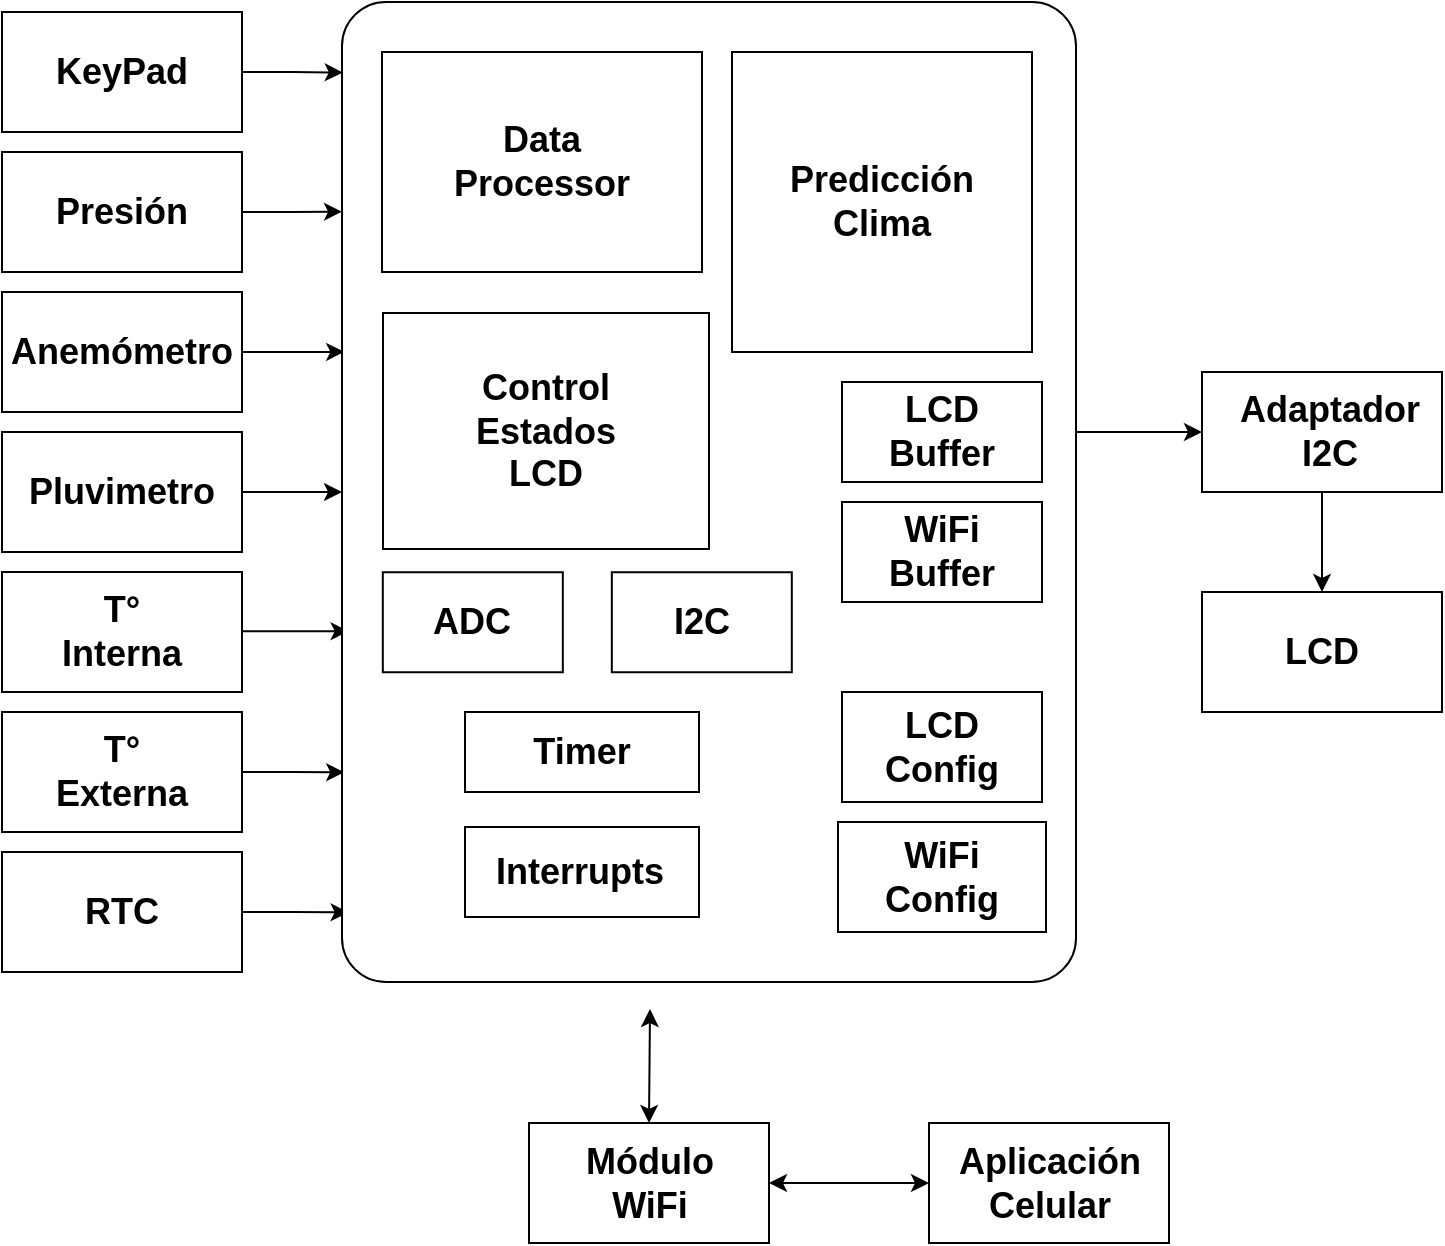 <mxfile version="10.7.7" type="device"><diagram id="cuzjT579Huuv97YGb2_R" name="Page-1"><mxGraphModel dx="2220" dy="838" grid="1" gridSize="10" guides="1" tooltips="1" connect="1" arrows="1" fold="1" page="1" pageScale="1" pageWidth="1169" pageHeight="1654" math="1" shadow="0"><root><mxCell id="0"/><mxCell id="1" parent="0"/><mxCell id="Eb2Zi3o5sy26ulf_DL2P-5" value="" style="rounded=0;whiteSpace=wrap;html=1;" vertex="1" parent="1"><mxGeometry x="503.5" y="815.5" width="120" height="60" as="geometry"/></mxCell><mxCell id="Eb2Zi3o5sy26ulf_DL2P-6" value="&lt;font size=&quot;1&quot;&gt;&lt;b style=&quot;font-size: 18px&quot;&gt;Módulo WiFi&lt;/b&gt;&lt;/font&gt;" style="text;html=1;strokeColor=none;fillColor=none;align=center;verticalAlign=middle;whiteSpace=wrap;rounded=0;" vertex="1" parent="1"><mxGeometry x="543.5" y="835.5" width="40" height="20" as="geometry"/></mxCell><mxCell id="Eb2Zi3o5sy26ulf_DL2P-30" style="edgeStyle=orthogonalEdgeStyle;rounded=0;orthogonalLoop=1;jettySize=auto;html=1;entryX=0.5;entryY=0;entryDx=0;entryDy=0;" edge="1" parent="1" source="Eb2Zi3o5sy26ulf_DL2P-9" target="Eb2Zi3o5sy26ulf_DL2P-11"><mxGeometry relative="1" as="geometry"/></mxCell><mxCell id="Eb2Zi3o5sy26ulf_DL2P-9" value="" style="rounded=0;whiteSpace=wrap;html=1;" vertex="1" parent="1"><mxGeometry x="840" y="440" width="120" height="60" as="geometry"/></mxCell><mxCell id="Eb2Zi3o5sy26ulf_DL2P-10" value="&lt;span style=&quot;font-size: 18px&quot;&gt;&lt;b&gt;Adaptador I2C&lt;/b&gt;&lt;/span&gt;" style="text;html=1;strokeColor=none;fillColor=none;align=center;verticalAlign=middle;whiteSpace=wrap;rounded=0;" vertex="1" parent="1"><mxGeometry x="883.5" y="457.5" width="40" height="25" as="geometry"/></mxCell><mxCell id="Eb2Zi3o5sy26ulf_DL2P-11" value="" style="rounded=0;whiteSpace=wrap;html=1;" vertex="1" parent="1"><mxGeometry x="840" y="550" width="120" height="60" as="geometry"/></mxCell><mxCell id="Eb2Zi3o5sy26ulf_DL2P-12" value="&lt;font size=&quot;1&quot;&gt;&lt;b style=&quot;font-size: 18px&quot;&gt;LCD&lt;/b&gt;&lt;/font&gt;" style="text;html=1;strokeColor=none;fillColor=none;align=center;verticalAlign=middle;whiteSpace=wrap;rounded=0;" vertex="1" parent="1"><mxGeometry x="880" y="570" width="40" height="20" as="geometry"/></mxCell><mxCell id="Eb2Zi3o5sy26ulf_DL2P-39" style="edgeStyle=orthogonalEdgeStyle;rounded=0;orthogonalLoop=1;jettySize=auto;html=1;entryX=0.009;entryY=0.929;entryDx=0;entryDy=0;entryPerimeter=0;" edge="1" parent="1" source="Eb2Zi3o5sy26ulf_DL2P-13" target="Eb2Zi3o5sy26ulf_DL2P-29"><mxGeometry relative="1" as="geometry"/></mxCell><mxCell id="Eb2Zi3o5sy26ulf_DL2P-13" value="" style="rounded=0;whiteSpace=wrap;html=1;" vertex="1" parent="1"><mxGeometry x="240" y="680" width="120" height="60" as="geometry"/></mxCell><mxCell id="Eb2Zi3o5sy26ulf_DL2P-14" value="&lt;font size=&quot;1&quot;&gt;&lt;b style=&quot;font-size: 18px&quot;&gt;RTC&lt;/b&gt;&lt;/font&gt;" style="text;html=1;strokeColor=none;fillColor=none;align=center;verticalAlign=middle;whiteSpace=wrap;rounded=0;" vertex="1" parent="1"><mxGeometry x="280" y="700" width="40" height="20" as="geometry"/></mxCell><mxCell id="Eb2Zi3o5sy26ulf_DL2P-49" style="edgeStyle=orthogonalEdgeStyle;rounded=0;orthogonalLoop=1;jettySize=auto;html=1;entryX=0.001;entryY=0.072;entryDx=0;entryDy=0;entryPerimeter=0;" edge="1" parent="1" source="Eb2Zi3o5sy26ulf_DL2P-15" target="Eb2Zi3o5sy26ulf_DL2P-29"><mxGeometry relative="1" as="geometry"/></mxCell><mxCell id="Eb2Zi3o5sy26ulf_DL2P-15" value="" style="rounded=0;whiteSpace=wrap;html=1;" vertex="1" parent="1"><mxGeometry x="240" y="260" width="120" height="60" as="geometry"/></mxCell><mxCell id="Eb2Zi3o5sy26ulf_DL2P-16" value="&lt;font size=&quot;1&quot;&gt;&lt;b style=&quot;font-size: 18px&quot;&gt;KeyPad&lt;/b&gt;&lt;/font&gt;" style="text;html=1;strokeColor=none;fillColor=none;align=center;verticalAlign=middle;whiteSpace=wrap;rounded=0;" vertex="1" parent="1"><mxGeometry x="280" y="280" width="40" height="20" as="geometry"/></mxCell><mxCell id="Eb2Zi3o5sy26ulf_DL2P-48" style="edgeStyle=orthogonalEdgeStyle;rounded=0;orthogonalLoop=1;jettySize=auto;html=1;entryX=0;entryY=0.214;entryDx=0;entryDy=0;entryPerimeter=0;" edge="1" parent="1" source="Eb2Zi3o5sy26ulf_DL2P-17" target="Eb2Zi3o5sy26ulf_DL2P-29"><mxGeometry relative="1" as="geometry"/></mxCell><mxCell id="Eb2Zi3o5sy26ulf_DL2P-17" value="" style="rounded=0;whiteSpace=wrap;html=1;" vertex="1" parent="1"><mxGeometry x="240" y="330" width="120" height="60" as="geometry"/></mxCell><mxCell id="Eb2Zi3o5sy26ulf_DL2P-18" value="&lt;font size=&quot;1&quot;&gt;&lt;b style=&quot;font-size: 18px&quot;&gt;Presión&lt;/b&gt;&lt;/font&gt;" style="text;html=1;strokeColor=none;fillColor=none;align=center;verticalAlign=middle;whiteSpace=wrap;rounded=0;" vertex="1" parent="1"><mxGeometry x="280" y="350" width="40" height="20" as="geometry"/></mxCell><mxCell id="Eb2Zi3o5sy26ulf_DL2P-40" style="edgeStyle=orthogonalEdgeStyle;rounded=0;orthogonalLoop=1;jettySize=auto;html=1;entryX=0.003;entryY=0.786;entryDx=0;entryDy=0;entryPerimeter=0;" edge="1" parent="1" source="Eb2Zi3o5sy26ulf_DL2P-19" target="Eb2Zi3o5sy26ulf_DL2P-29"><mxGeometry relative="1" as="geometry"/></mxCell><mxCell id="Eb2Zi3o5sy26ulf_DL2P-19" value="" style="rounded=0;whiteSpace=wrap;html=1;" vertex="1" parent="1"><mxGeometry x="240" y="610" width="120" height="60" as="geometry"/></mxCell><mxCell id="Eb2Zi3o5sy26ulf_DL2P-20" value="&lt;font size=&quot;1&quot;&gt;&lt;b style=&quot;font-size: 18px&quot;&gt;T° Externa&lt;/b&gt;&lt;/font&gt;" style="text;html=1;strokeColor=none;fillColor=none;align=center;verticalAlign=middle;whiteSpace=wrap;rounded=0;" vertex="1" parent="1"><mxGeometry x="280" y="630" width="40" height="20" as="geometry"/></mxCell><mxCell id="Eb2Zi3o5sy26ulf_DL2P-42" style="edgeStyle=orthogonalEdgeStyle;rounded=0;orthogonalLoop=1;jettySize=auto;html=1;entryX=0;entryY=0.5;entryDx=0;entryDy=0;" edge="1" parent="1" source="Eb2Zi3o5sy26ulf_DL2P-21" target="Eb2Zi3o5sy26ulf_DL2P-29"><mxGeometry relative="1" as="geometry"/></mxCell><mxCell id="Eb2Zi3o5sy26ulf_DL2P-21" value="" style="rounded=0;whiteSpace=wrap;html=1;" vertex="1" parent="1"><mxGeometry x="240" y="470" width="120" height="60" as="geometry"/></mxCell><mxCell id="Eb2Zi3o5sy26ulf_DL2P-22" value="&lt;font size=&quot;1&quot;&gt;&lt;b style=&quot;font-size: 18px&quot;&gt;Pluvimetro&lt;/b&gt;&lt;/font&gt;" style="text;html=1;strokeColor=none;fillColor=none;align=center;verticalAlign=middle;whiteSpace=wrap;rounded=0;" vertex="1" parent="1"><mxGeometry x="280" y="490" width="40" height="20" as="geometry"/></mxCell><mxCell id="Eb2Zi3o5sy26ulf_DL2P-46" style="edgeStyle=orthogonalEdgeStyle;rounded=0;orthogonalLoop=1;jettySize=auto;html=1;entryX=0.003;entryY=0.357;entryDx=0;entryDy=0;entryPerimeter=0;" edge="1" parent="1" source="Eb2Zi3o5sy26ulf_DL2P-23" target="Eb2Zi3o5sy26ulf_DL2P-29"><mxGeometry relative="1" as="geometry"/></mxCell><mxCell id="Eb2Zi3o5sy26ulf_DL2P-23" value="" style="rounded=0;whiteSpace=wrap;html=1;" vertex="1" parent="1"><mxGeometry x="240" y="400" width="120" height="60" as="geometry"/></mxCell><mxCell id="Eb2Zi3o5sy26ulf_DL2P-24" value="&lt;font size=&quot;1&quot;&gt;&lt;b style=&quot;font-size: 18px&quot;&gt;Anemómetro&lt;/b&gt;&lt;/font&gt;" style="text;html=1;strokeColor=none;fillColor=none;align=center;verticalAlign=middle;whiteSpace=wrap;rounded=0;" vertex="1" parent="1"><mxGeometry x="280" y="420" width="40" height="20" as="geometry"/></mxCell><mxCell id="Eb2Zi3o5sy26ulf_DL2P-41" style="edgeStyle=orthogonalEdgeStyle;rounded=0;orthogonalLoop=1;jettySize=auto;html=1;entryX=0.009;entryY=0.642;entryDx=0;entryDy=0;entryPerimeter=0;" edge="1" parent="1" source="Eb2Zi3o5sy26ulf_DL2P-25" target="Eb2Zi3o5sy26ulf_DL2P-29"><mxGeometry relative="1" as="geometry"><Array as="points"><mxPoint x="385" y="570"/></Array></mxGeometry></mxCell><mxCell id="Eb2Zi3o5sy26ulf_DL2P-25" value="" style="rounded=0;whiteSpace=wrap;html=1;" vertex="1" parent="1"><mxGeometry x="240" y="540" width="120" height="60" as="geometry"/></mxCell><mxCell id="Eb2Zi3o5sy26ulf_DL2P-26" value="&lt;font size=&quot;1&quot;&gt;&lt;b style=&quot;font-size: 18px&quot;&gt;T° Interna&lt;/b&gt;&lt;/font&gt;" style="text;html=1;strokeColor=none;fillColor=none;align=center;verticalAlign=middle;whiteSpace=wrap;rounded=0;" vertex="1" parent="1"><mxGeometry x="280" y="560" width="40" height="20" as="geometry"/></mxCell><mxCell id="Eb2Zi3o5sy26ulf_DL2P-28" value="" style="endArrow=classic;startArrow=classic;html=1;exitX=0.5;exitY=0;exitDx=0;exitDy=0;" edge="1" parent="1" source="Eb2Zi3o5sy26ulf_DL2P-5"><mxGeometry width="50" height="50" relative="1" as="geometry"><mxPoint x="220" y="948.5" as="sourcePoint"/><mxPoint x="564" y="758.5" as="targetPoint"/></mxGeometry></mxCell><mxCell id="Eb2Zi3o5sy26ulf_DL2P-29" value="" style="rounded=1;whiteSpace=wrap;html=1;arcSize=6;" vertex="1" parent="1"><mxGeometry x="410" y="255" width="367" height="490" as="geometry"/></mxCell><mxCell id="Eb2Zi3o5sy26ulf_DL2P-52" value="" style="edgeStyle=orthogonalEdgeStyle;rounded=0;orthogonalLoop=1;jettySize=auto;html=1;" edge="1" parent="1"><mxGeometry relative="1" as="geometry"><mxPoint x="777" y="470" as="sourcePoint"/><mxPoint x="840" y="470" as="targetPoint"/></mxGeometry></mxCell><mxCell id="Eb2Zi3o5sy26ulf_DL2P-31" value="" style="rounded=0;whiteSpace=wrap;html=1;" vertex="1" parent="1"><mxGeometry x="660" y="445" width="100" height="50" as="geometry"/></mxCell><mxCell id="Eb2Zi3o5sy26ulf_DL2P-32" value="&lt;font size=&quot;1&quot;&gt;&lt;b style=&quot;font-size: 18px&quot;&gt;LCD Buffer&lt;/b&gt;&lt;/font&gt;" style="text;html=1;strokeColor=none;fillColor=none;align=center;verticalAlign=middle;whiteSpace=wrap;rounded=0;" vertex="1" parent="1"><mxGeometry x="690" y="460" width="40" height="20" as="geometry"/></mxCell><mxCell id="Eb2Zi3o5sy26ulf_DL2P-33" value="" style="rounded=0;whiteSpace=wrap;html=1;" vertex="1" parent="1"><mxGeometry x="544.912" y="540.118" width="90" height="50" as="geometry"/></mxCell><mxCell id="Eb2Zi3o5sy26ulf_DL2P-34" value="&lt;font size=&quot;1&quot;&gt;&lt;b style=&quot;font-size: 18px&quot;&gt;I2C&lt;/b&gt;&lt;/font&gt;" style="text;html=1;strokeColor=none;fillColor=none;align=center;verticalAlign=middle;whiteSpace=wrap;rounded=0;" vertex="1" parent="1"><mxGeometry x="569.912" y="555.118" width="40" height="20" as="geometry"/></mxCell><mxCell id="Eb2Zi3o5sy26ulf_DL2P-35" value="" style="rounded=0;whiteSpace=wrap;html=1;" vertex="1" parent="1"><mxGeometry x="430" y="280" width="160" height="110" as="geometry"/></mxCell><mxCell id="Eb2Zi3o5sy26ulf_DL2P-36" value="&lt;font size=&quot;1&quot;&gt;&lt;b style=&quot;font-size: 18px&quot;&gt;Data Processor&lt;/b&gt;&lt;/font&gt;" style="text;html=1;strokeColor=none;fillColor=none;align=center;verticalAlign=middle;whiteSpace=wrap;rounded=0;" vertex="1" parent="1"><mxGeometry x="490" y="325" width="40" height="20" as="geometry"/></mxCell><mxCell id="Eb2Zi3o5sy26ulf_DL2P-53" value="" style="rounded=0;whiteSpace=wrap;html=1;" vertex="1" parent="1"><mxGeometry x="430.5" y="410.5" width="163" height="118" as="geometry"/></mxCell><mxCell id="Eb2Zi3o5sy26ulf_DL2P-54" value="&lt;font size=&quot;1&quot;&gt;&lt;b style=&quot;font-size: 18px&quot;&gt;Control Estados LCD&lt;/b&gt;&lt;/font&gt;" style="text;html=1;strokeColor=none;fillColor=none;align=center;verticalAlign=middle;whiteSpace=wrap;rounded=0;" vertex="1" parent="1"><mxGeometry x="492" y="459.5" width="40" height="20" as="geometry"/></mxCell><mxCell id="Eb2Zi3o5sy26ulf_DL2P-55" value="" style="rounded=0;whiteSpace=wrap;html=1;" vertex="1" parent="1"><mxGeometry x="430.412" y="540.118" width="90" height="50" as="geometry"/></mxCell><mxCell id="Eb2Zi3o5sy26ulf_DL2P-56" value="&lt;font size=&quot;1&quot;&gt;&lt;b style=&quot;font-size: 18px&quot;&gt;ADC&lt;/b&gt;&lt;/font&gt;" style="text;html=1;strokeColor=none;fillColor=none;align=center;verticalAlign=middle;whiteSpace=wrap;rounded=0;" vertex="1" parent="1"><mxGeometry x="455.412" y="555.118" width="40" height="20" as="geometry"/></mxCell><mxCell id="Eb2Zi3o5sy26ulf_DL2P-57" value="" style="rounded=0;whiteSpace=wrap;html=1;" vertex="1" parent="1"><mxGeometry x="471.5" y="610" width="117" height="40" as="geometry"/></mxCell><mxCell id="Eb2Zi3o5sy26ulf_DL2P-58" value="&lt;font size=&quot;1&quot;&gt;&lt;b style=&quot;font-size: 18px&quot;&gt;Timer&lt;/b&gt;&lt;/font&gt;" style="text;html=1;strokeColor=none;fillColor=none;align=center;verticalAlign=middle;whiteSpace=wrap;rounded=0;" vertex="1" parent="1"><mxGeometry x="509.912" y="620.118" width="40" height="20" as="geometry"/></mxCell><mxCell id="Eb2Zi3o5sy26ulf_DL2P-59" value="" style="rounded=0;whiteSpace=wrap;html=1;" vertex="1" parent="1"><mxGeometry x="658" y="665" width="104" height="55" as="geometry"/></mxCell><mxCell id="Eb2Zi3o5sy26ulf_DL2P-60" value="&lt;font size=&quot;1&quot;&gt;&lt;b style=&quot;font-size: 18px&quot;&gt;WiFi Config&lt;/b&gt;&lt;/font&gt;" style="text;html=1;strokeColor=none;fillColor=none;align=center;verticalAlign=middle;whiteSpace=wrap;rounded=0;" vertex="1" parent="1"><mxGeometry x="690" y="682.5" width="40" height="20" as="geometry"/></mxCell><mxCell id="Eb2Zi3o5sy26ulf_DL2P-61" value="" style="rounded=0;whiteSpace=wrap;html=1;" vertex="1" parent="1"><mxGeometry x="605" y="280" width="150" height="150" as="geometry"/></mxCell><mxCell id="Eb2Zi3o5sy26ulf_DL2P-62" value="&lt;font size=&quot;1&quot;&gt;&lt;b style=&quot;font-size: 18px&quot;&gt;Predicción&lt;br&gt;Clima&lt;br&gt;&lt;/b&gt;&lt;/font&gt;" style="text;html=1;strokeColor=none;fillColor=none;align=center;verticalAlign=middle;whiteSpace=wrap;rounded=0;" vertex="1" parent="1"><mxGeometry x="660" y="345" width="40" height="20" as="geometry"/></mxCell><mxCell id="Eb2Zi3o5sy26ulf_DL2P-64" value="" style="rounded=0;whiteSpace=wrap;html=1;" vertex="1" parent="1"><mxGeometry x="471.5" y="667.5" width="117" height="45" as="geometry"/></mxCell><mxCell id="Eb2Zi3o5sy26ulf_DL2P-65" value="&lt;span style=&quot;font-size: 18px&quot;&gt;&lt;b&gt;Interrupts&lt;/b&gt;&lt;/span&gt;" style="text;html=1;strokeColor=none;fillColor=none;align=center;verticalAlign=middle;whiteSpace=wrap;rounded=0;" vertex="1" parent="1"><mxGeometry x="509" y="680" width="40" height="20" as="geometry"/></mxCell><mxCell id="Eb2Zi3o5sy26ulf_DL2P-66" value="" style="rounded=0;whiteSpace=wrap;html=1;" vertex="1" parent="1"><mxGeometry x="660" y="600" width="100" height="55" as="geometry"/></mxCell><mxCell id="Eb2Zi3o5sy26ulf_DL2P-67" value="&lt;font size=&quot;1&quot;&gt;&lt;b style=&quot;font-size: 18px&quot;&gt;LCD Config&lt;/b&gt;&lt;/font&gt;" style="text;html=1;strokeColor=none;fillColor=none;align=center;verticalAlign=middle;whiteSpace=wrap;rounded=0;" vertex="1" parent="1"><mxGeometry x="690" y="617.5" width="40" height="20" as="geometry"/></mxCell><mxCell id="Eb2Zi3o5sy26ulf_DL2P-70" value="" style="rounded=0;whiteSpace=wrap;html=1;" vertex="1" parent="1"><mxGeometry x="660" y="505" width="100" height="50" as="geometry"/></mxCell><mxCell id="Eb2Zi3o5sy26ulf_DL2P-71" value="&lt;font size=&quot;1&quot;&gt;&lt;b style=&quot;font-size: 18px&quot;&gt;WiFi Buffer&lt;/b&gt;&lt;/font&gt;" style="text;html=1;strokeColor=none;fillColor=none;align=center;verticalAlign=middle;whiteSpace=wrap;rounded=0;" vertex="1" parent="1"><mxGeometry x="690" y="520" width="40" height="20" as="geometry"/></mxCell><mxCell id="Eb2Zi3o5sy26ulf_DL2P-75" value="" style="rounded=0;whiteSpace=wrap;html=1;" vertex="1" parent="1"><mxGeometry x="703.5" y="815.5" width="120" height="60" as="geometry"/></mxCell><mxCell id="Eb2Zi3o5sy26ulf_DL2P-76" value="&lt;font size=&quot;1&quot;&gt;&lt;b style=&quot;font-size: 18px&quot;&gt;Aplicación Celular&lt;/b&gt;&lt;/font&gt;" style="text;html=1;strokeColor=none;fillColor=none;align=center;verticalAlign=middle;whiteSpace=wrap;rounded=0;" vertex="1" parent="1"><mxGeometry x="743.5" y="835.5" width="40" height="20" as="geometry"/></mxCell><mxCell id="Eb2Zi3o5sy26ulf_DL2P-78" value="" style="endArrow=classic;startArrow=classic;html=1;entryX=0;entryY=0.5;entryDx=0;entryDy=0;exitX=1;exitY=0.5;exitDx=0;exitDy=0;" edge="1" parent="1" source="Eb2Zi3o5sy26ulf_DL2P-5" target="Eb2Zi3o5sy26ulf_DL2P-75"><mxGeometry width="50" height="50" relative="1" as="geometry"><mxPoint x="240" y="950" as="sourcePoint"/><mxPoint x="290" y="900" as="targetPoint"/></mxGeometry></mxCell></root></mxGraphModel></diagram></mxfile>